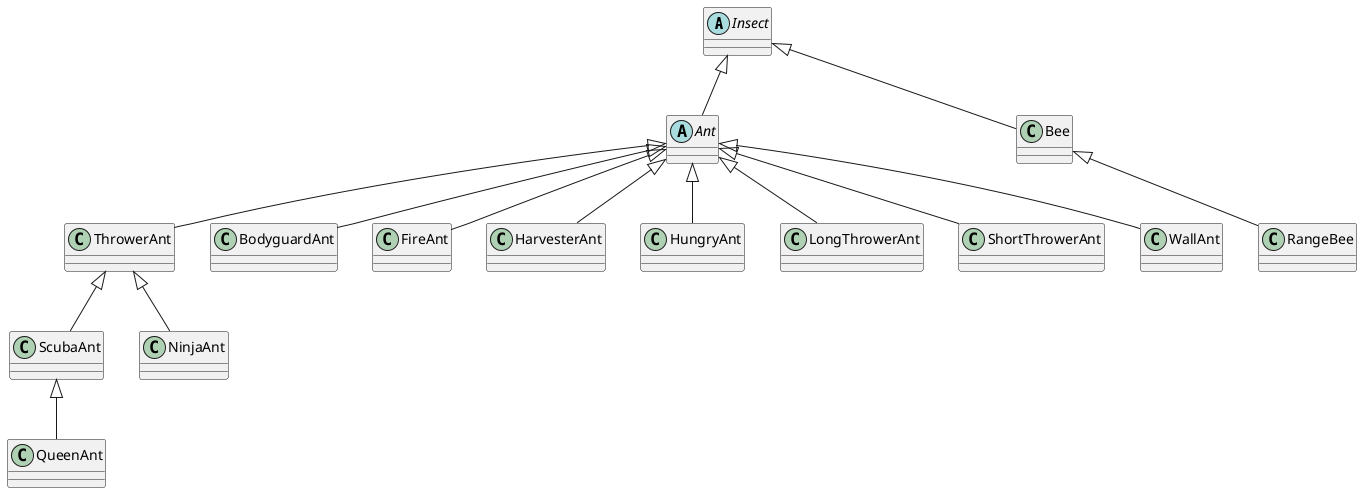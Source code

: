 @startuml

abstract class Insect
class Bee
class RangeBee
abstract class Ant
class BodyguardAnt
class FireAnt
class HarvesterAnt
class HungryAnt
class LongThrowerAnt
class NinjaAnt
class QueenAnt
class ScubaAnt
class ShortThrowerAnt
class ThrowerAnt
class WallAnt

Bee -up-|> Insect
RangeBee -up-|> Bee
Ant -up-|> Insect
BodyguardAnt -up-|> Ant
FireAnt -up-|> Ant
HarvesterAnt -up-|> Ant
HungryAnt -up-|> Ant
LongThrowerAnt -up-|> Ant
NinjaAnt -up-|> ThrowerAnt
QueenAnt -up-|> ScubaAnt
ScubaAnt -up-|> ThrowerAnt
ShortThrowerAnt -up-|> Ant
ThrowerAnt -up-|> Ant
WallAnt -up-|> Ant

@enduml
